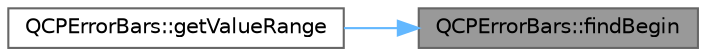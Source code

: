 digraph "QCPErrorBars::findBegin"
{
 // LATEX_PDF_SIZE
  bgcolor="transparent";
  edge [fontname=Helvetica,fontsize=10,labelfontname=Helvetica,labelfontsize=10];
  node [fontname=Helvetica,fontsize=10,shape=box,height=0.2,width=0.4];
  rankdir="RL";
  Node1 [label="QCPErrorBars::findBegin",height=0.2,width=0.4,color="gray40", fillcolor="grey60", style="filled", fontcolor="black",tooltip=" "];
  Node1 -> Node2 [dir="back",color="steelblue1",style="solid"];
  Node2 [label="QCPErrorBars::getValueRange",height=0.2,width=0.4,color="grey40", fillcolor="white", style="filled",URL="$class_q_c_p_error_bars.html#ab76215a186ae4862235821e028685f26",tooltip=" "];
}

